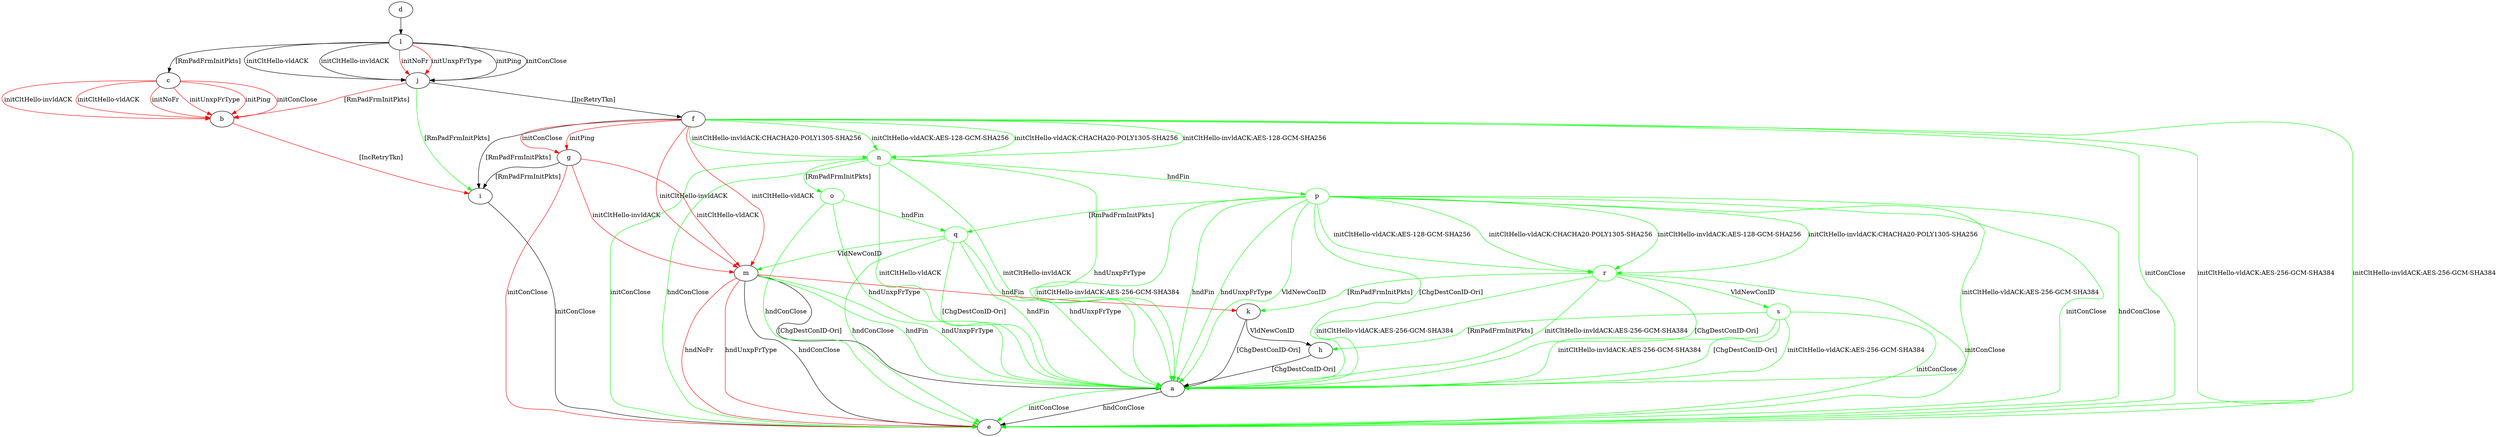 digraph "" {
	a -> e	[key=0,
		label="hndConClose "];
	a -> e	[key=1,
		color=green,
		label="initConClose "];
	b -> i	[key=0,
		color=red,
		label="[IncRetryTkn] "];
	c -> b	[key=0,
		color=red,
		label="initPing "];
	c -> b	[key=1,
		color=red,
		label="initConClose "];
	c -> b	[key=2,
		color=red,
		label="initCltHello-vldACK "];
	c -> b	[key=3,
		color=red,
		label="initCltHello-invldACK "];
	c -> b	[key=4,
		color=red,
		label="initNoFr "];
	c -> b	[key=5,
		color=red,
		label="initUnxpFrType "];
	d -> l	[key=0];
	f -> e	[key=0,
		color=green,
		label="initConClose "];
	f -> e	[key=1,
		color=green,
		label="initCltHello-vldACK:AES-256-GCM-SHA384 "];
	f -> e	[key=2,
		color=green,
		label="initCltHello-invldACK:AES-256-GCM-SHA384 "];
	f -> g	[key=0,
		color=red,
		label="initPing "];
	f -> g	[key=1,
		color=red,
		label="initConClose "];
	f -> i	[key=0,
		label="[RmPadFrmInitPkts] "];
	f -> m	[key=0,
		color=red,
		label="initCltHello-vldACK "];
	f -> m	[key=1,
		color=red,
		label="initCltHello-invldACK "];
	n	[color=green];
	f -> n	[key=0,
		color=green,
		label="initCltHello-vldACK:AES-128-GCM-SHA256 "];
	f -> n	[key=1,
		color=green,
		label="initCltHello-vldACK:CHACHA20-POLY1305-SHA256 "];
	f -> n	[key=2,
		color=green,
		label="initCltHello-invldACK:AES-128-GCM-SHA256 "];
	f -> n	[key=3,
		color=green,
		label="initCltHello-invldACK:CHACHA20-POLY1305-SHA256 "];
	g -> e	[key=0,
		color=red,
		label="initConClose "];
	g -> i	[key=0,
		label="[RmPadFrmInitPkts] "];
	g -> m	[key=0,
		color=red,
		label="initCltHello-vldACK "];
	g -> m	[key=1,
		color=red,
		label="initCltHello-invldACK "];
	h -> a	[key=0,
		label="[ChgDestConID-Ori] "];
	i -> e	[key=0,
		label="initConClose "];
	j -> b	[key=0,
		color=red,
		label="[RmPadFrmInitPkts] "];
	j -> f	[key=0,
		label="[IncRetryTkn] "];
	j -> i	[key=0,
		color=green,
		label="[RmPadFrmInitPkts] "];
	k -> a	[key=0,
		label="[ChgDestConID-Ori] "];
	k -> h	[key=0,
		label="VldNewConID "];
	l -> c	[key=0,
		label="[RmPadFrmInitPkts] "];
	l -> j	[key=0,
		label="initPing "];
	l -> j	[key=1,
		label="initConClose "];
	l -> j	[key=2,
		label="initCltHello-vldACK "];
	l -> j	[key=3,
		label="initCltHello-invldACK "];
	l -> j	[key=4,
		color=red,
		label="initNoFr "];
	l -> j	[key=5,
		color=red,
		label="initUnxpFrType "];
	m -> a	[key=0,
		label="[ChgDestConID-Ori] "];
	m -> a	[key=1,
		color=green,
		label="hndFin "];
	m -> a	[key=2,
		color=green,
		label="hndUnxpFrType "];
	m -> e	[key=0,
		label="hndConClose "];
	m -> e	[key=1,
		color=red,
		label="hndNoFr "];
	m -> e	[key=2,
		color=red,
		label="hndUnxpFrType "];
	m -> k	[key=0,
		color=red,
		label="hndFin "];
	n -> a	[key=0,
		color=green,
		label="initCltHello-vldACK "];
	n -> a	[key=1,
		color=green,
		label="initCltHello-invldACK "];
	n -> a	[key=2,
		color=green,
		label="hndUnxpFrType "];
	n -> e	[key=0,
		color=green,
		label="initConClose "];
	n -> e	[key=1,
		color=green,
		label="hndConClose "];
	o	[color=green];
	n -> o	[key=0,
		color=green,
		label="[RmPadFrmInitPkts] "];
	p	[color=green];
	n -> p	[key=0,
		color=green,
		label="hndFin "];
	o -> a	[key=0,
		color=green,
		label="hndUnxpFrType "];
	o -> e	[key=0,
		color=green,
		label="hndConClose "];
	q	[color=green];
	o -> q	[key=0,
		color=green,
		label="hndFin "];
	p -> a	[key=0,
		color=green,
		label="initCltHello-vldACK:AES-256-GCM-SHA384 "];
	p -> a	[key=1,
		color=green,
		label="initCltHello-invldACK:AES-256-GCM-SHA384 "];
	p -> a	[key=2,
		color=green,
		label="hndFin "];
	p -> a	[key=3,
		color=green,
		label="hndUnxpFrType "];
	p -> a	[key=4,
		color=green,
		label="VldNewConID "];
	p -> a	[key=5,
		color=green,
		label="[ChgDestConID-Ori] "];
	p -> e	[key=0,
		color=green,
		label="initConClose "];
	p -> e	[key=1,
		color=green,
		label="hndConClose "];
	p -> q	[key=0,
		color=green,
		label="[RmPadFrmInitPkts] "];
	r	[color=green];
	p -> r	[key=0,
		color=green,
		label="initCltHello-vldACK:AES-128-GCM-SHA256 "];
	p -> r	[key=1,
		color=green,
		label="initCltHello-vldACK:CHACHA20-POLY1305-SHA256 "];
	p -> r	[key=2,
		color=green,
		label="initCltHello-invldACK:AES-128-GCM-SHA256 "];
	p -> r	[key=3,
		color=green,
		label="initCltHello-invldACK:CHACHA20-POLY1305-SHA256 "];
	q -> a	[key=0,
		color=green,
		label="hndFin "];
	q -> a	[key=1,
		color=green,
		label="hndUnxpFrType "];
	q -> a	[key=2,
		color=green,
		label="[ChgDestConID-Ori] "];
	q -> e	[key=0,
		color=green,
		label="hndConClose "];
	q -> m	[key=0,
		color=green,
		label="VldNewConID "];
	r -> a	[key=0,
		color=green,
		label="initCltHello-vldACK:AES-256-GCM-SHA384 "];
	r -> a	[key=1,
		color=green,
		label="initCltHello-invldACK:AES-256-GCM-SHA384 "];
	r -> a	[key=2,
		color=green,
		label="[ChgDestConID-Ori] "];
	r -> e	[key=0,
		color=green,
		label="initConClose "];
	r -> k	[key=0,
		color=green,
		label="[RmPadFrmInitPkts] "];
	s	[color=green];
	r -> s	[key=0,
		color=green,
		label="VldNewConID "];
	s -> a	[key=0,
		color=green,
		label="initCltHello-vldACK:AES-256-GCM-SHA384 "];
	s -> a	[key=1,
		color=green,
		label="initCltHello-invldACK:AES-256-GCM-SHA384 "];
	s -> a	[key=2,
		color=green,
		label="[ChgDestConID-Ori] "];
	s -> e	[key=0,
		color=green,
		label="initConClose "];
	s -> h	[key=0,
		color=green,
		label="[RmPadFrmInitPkts] "];
}
